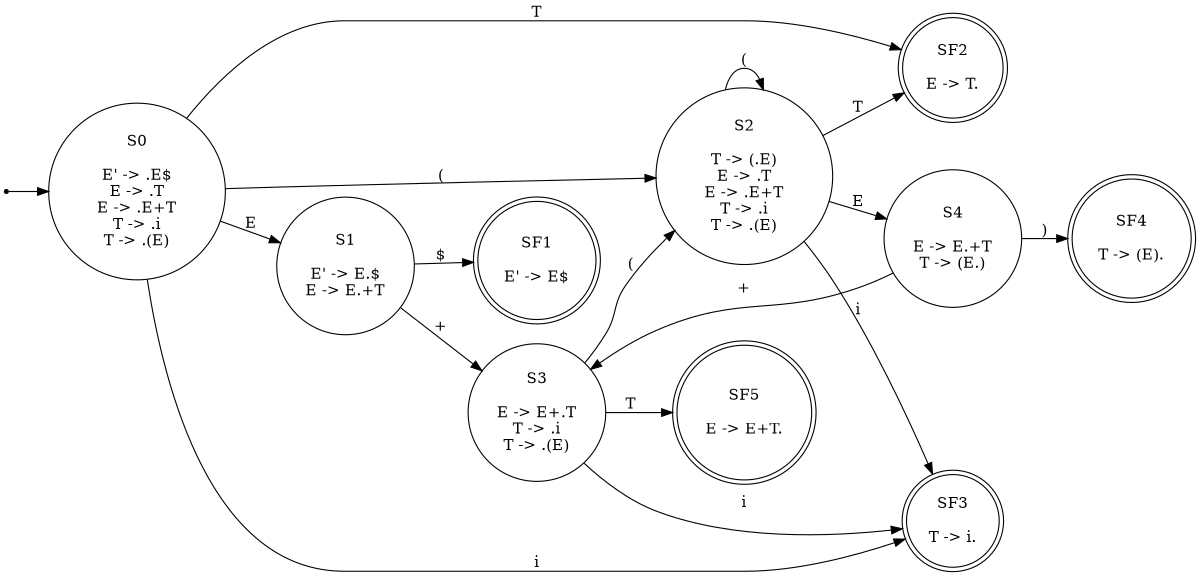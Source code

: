 digraph automata_7 {
    rankdir=LR;
    size="8,5"

    node [shape = doublecircle]; SF1, SF2, SF3, SF4, SF5;
    node [shape = point ]; init
    node [shape = circle];

    S0 [label="S0\n\nE' -> .E$\nE -> .T\nE -> .E+T\nT -> .i\nT -> .(E)"];
    S1 [label="S1\n\nE' -> E.$\nE -> E.+T"];
    S2 [label="S2\n\nT -> (.E)\nE -> .T\nE -> .E+T\nT -> .i\nT -> .(E)"];
    S3 [label="S3\n\nE -> E+.T\nT -> .i\nT -> .(E)"];
    S4 [label="S4\n\nE -> E.+T\nT -> (E.)"];
    SF1 [label="SF1\n\nE' -> E$"];
    SF2 [label="SF2\n\nE -> T."];
    SF3 [label="SF3\n\nT -> i."];
    SF4 [label="SF4\n\nT -> (E)."];
    SF5 [label="SF5\n\nE -> E+T."];



    init -> S0;
    S0 -> S1 [label = E];
    S0 -> SF2 [label = T];
    S0 -> SF3 [label = i];
    S0 -> S2 [label = "("];
    S1 -> SF1 [label = "$"];
    S1 -> S3 [label = "+"];
    S2 -> S4 [label = E];
    S2 -> SF2 [label = "T"];
    S2 -> SF3 [label = i];
    S2 -> S2 [label = "("];
    S3 -> SF5 [label = T];
    S3 -> S2 [label = "("];
    S3 -> SF3 [label = i];
    S4 -> S3 [label = "+"];
    S4 -> SF4 [label = ")"];
}